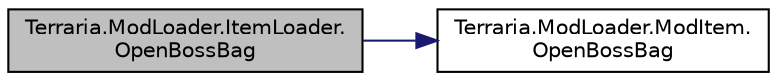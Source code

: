 digraph "Terraria.ModLoader.ItemLoader.OpenBossBag"
{
  edge [fontname="Helvetica",fontsize="10",labelfontname="Helvetica",labelfontsize="10"];
  node [fontname="Helvetica",fontsize="10",shape=record];
  rankdir="LR";
  Node241 [label="Terraria.ModLoader.ItemLoader.\lOpenBossBag",height=0.2,width=0.4,color="black", fillcolor="grey75", style="filled", fontcolor="black"];
  Node241 -> Node242 [color="midnightblue",fontsize="10",style="solid",fontname="Helvetica"];
  Node242 [label="Terraria.ModLoader.ModItem.\lOpenBossBag",height=0.2,width=0.4,color="black", fillcolor="white", style="filled",URL="$class_terraria_1_1_mod_loader_1_1_mod_item.html#ac53a548e1400eada55a6526d2f320d6c",tooltip="Allows you to give items to the given player when this item is right-clicked in the inventory if the ..."];
}
